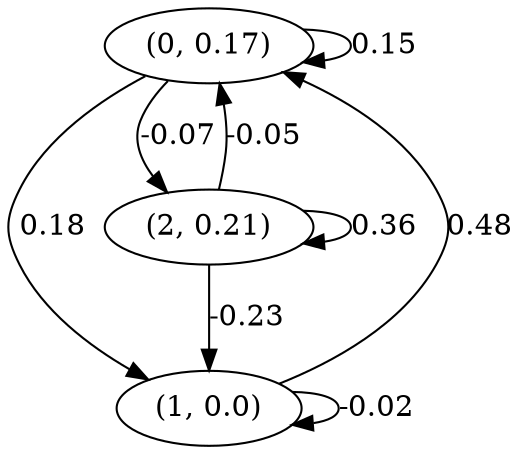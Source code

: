 digraph {
    0 [ label = "(0, 0.17)" ]
    1 [ label = "(1, 0.0)" ]
    2 [ label = "(2, 0.21)" ]
    0 -> 0 [ label = "0.15" ]
    1 -> 1 [ label = "-0.02" ]
    2 -> 2 [ label = "0.36" ]
    1 -> 0 [ label = "0.48" ]
    2 -> 0 [ label = "-0.05" ]
    0 -> 1 [ label = "0.18" ]
    2 -> 1 [ label = "-0.23" ]
    0 -> 2 [ label = "-0.07" ]
}

